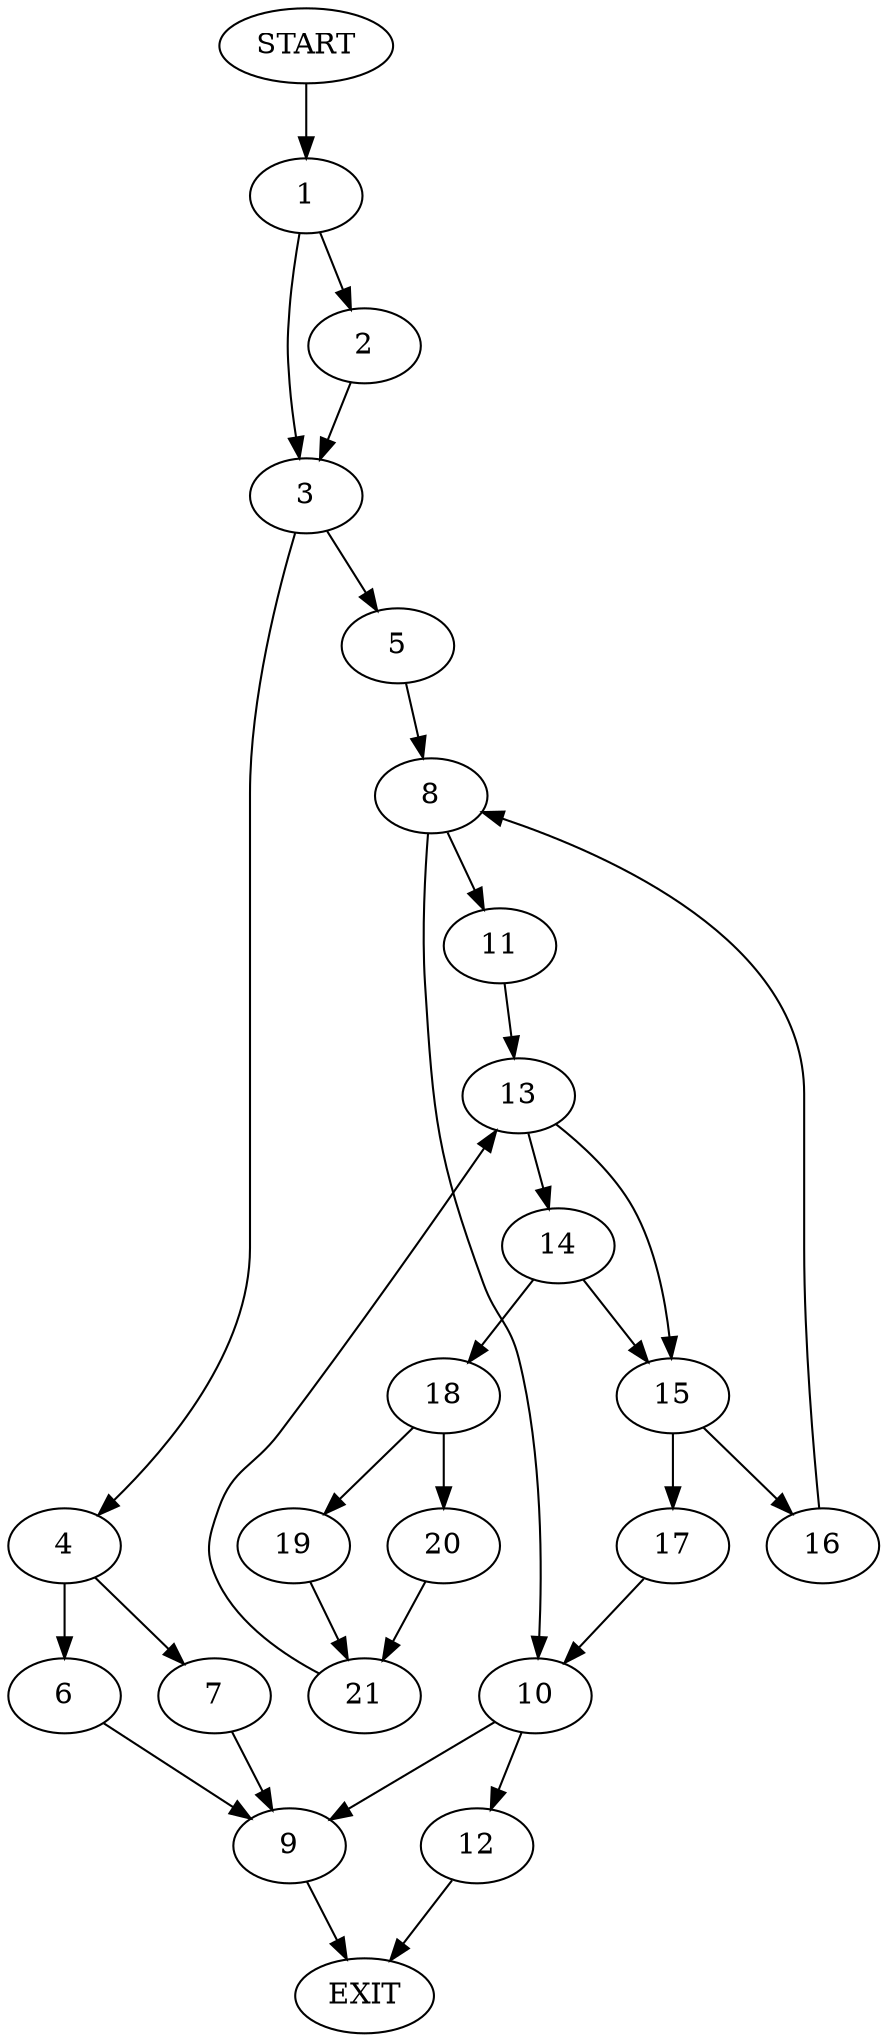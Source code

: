 digraph {
0 [label="START"]
22 [label="EXIT"]
0 -> 1
1 -> 2
1 -> 3
2 -> 3
3 -> 4
3 -> 5
4 -> 6
4 -> 7
5 -> 8
7 -> 9
6 -> 9
9 -> 22
8 -> 10
8 -> 11
10 -> 9
10 -> 12
11 -> 13
13 -> 14
13 -> 15
15 -> 16
15 -> 17
14 -> 15
14 -> 18
18 -> 19
18 -> 20
20 -> 21
19 -> 21
21 -> 13
16 -> 8
17 -> 10
12 -> 22
}
